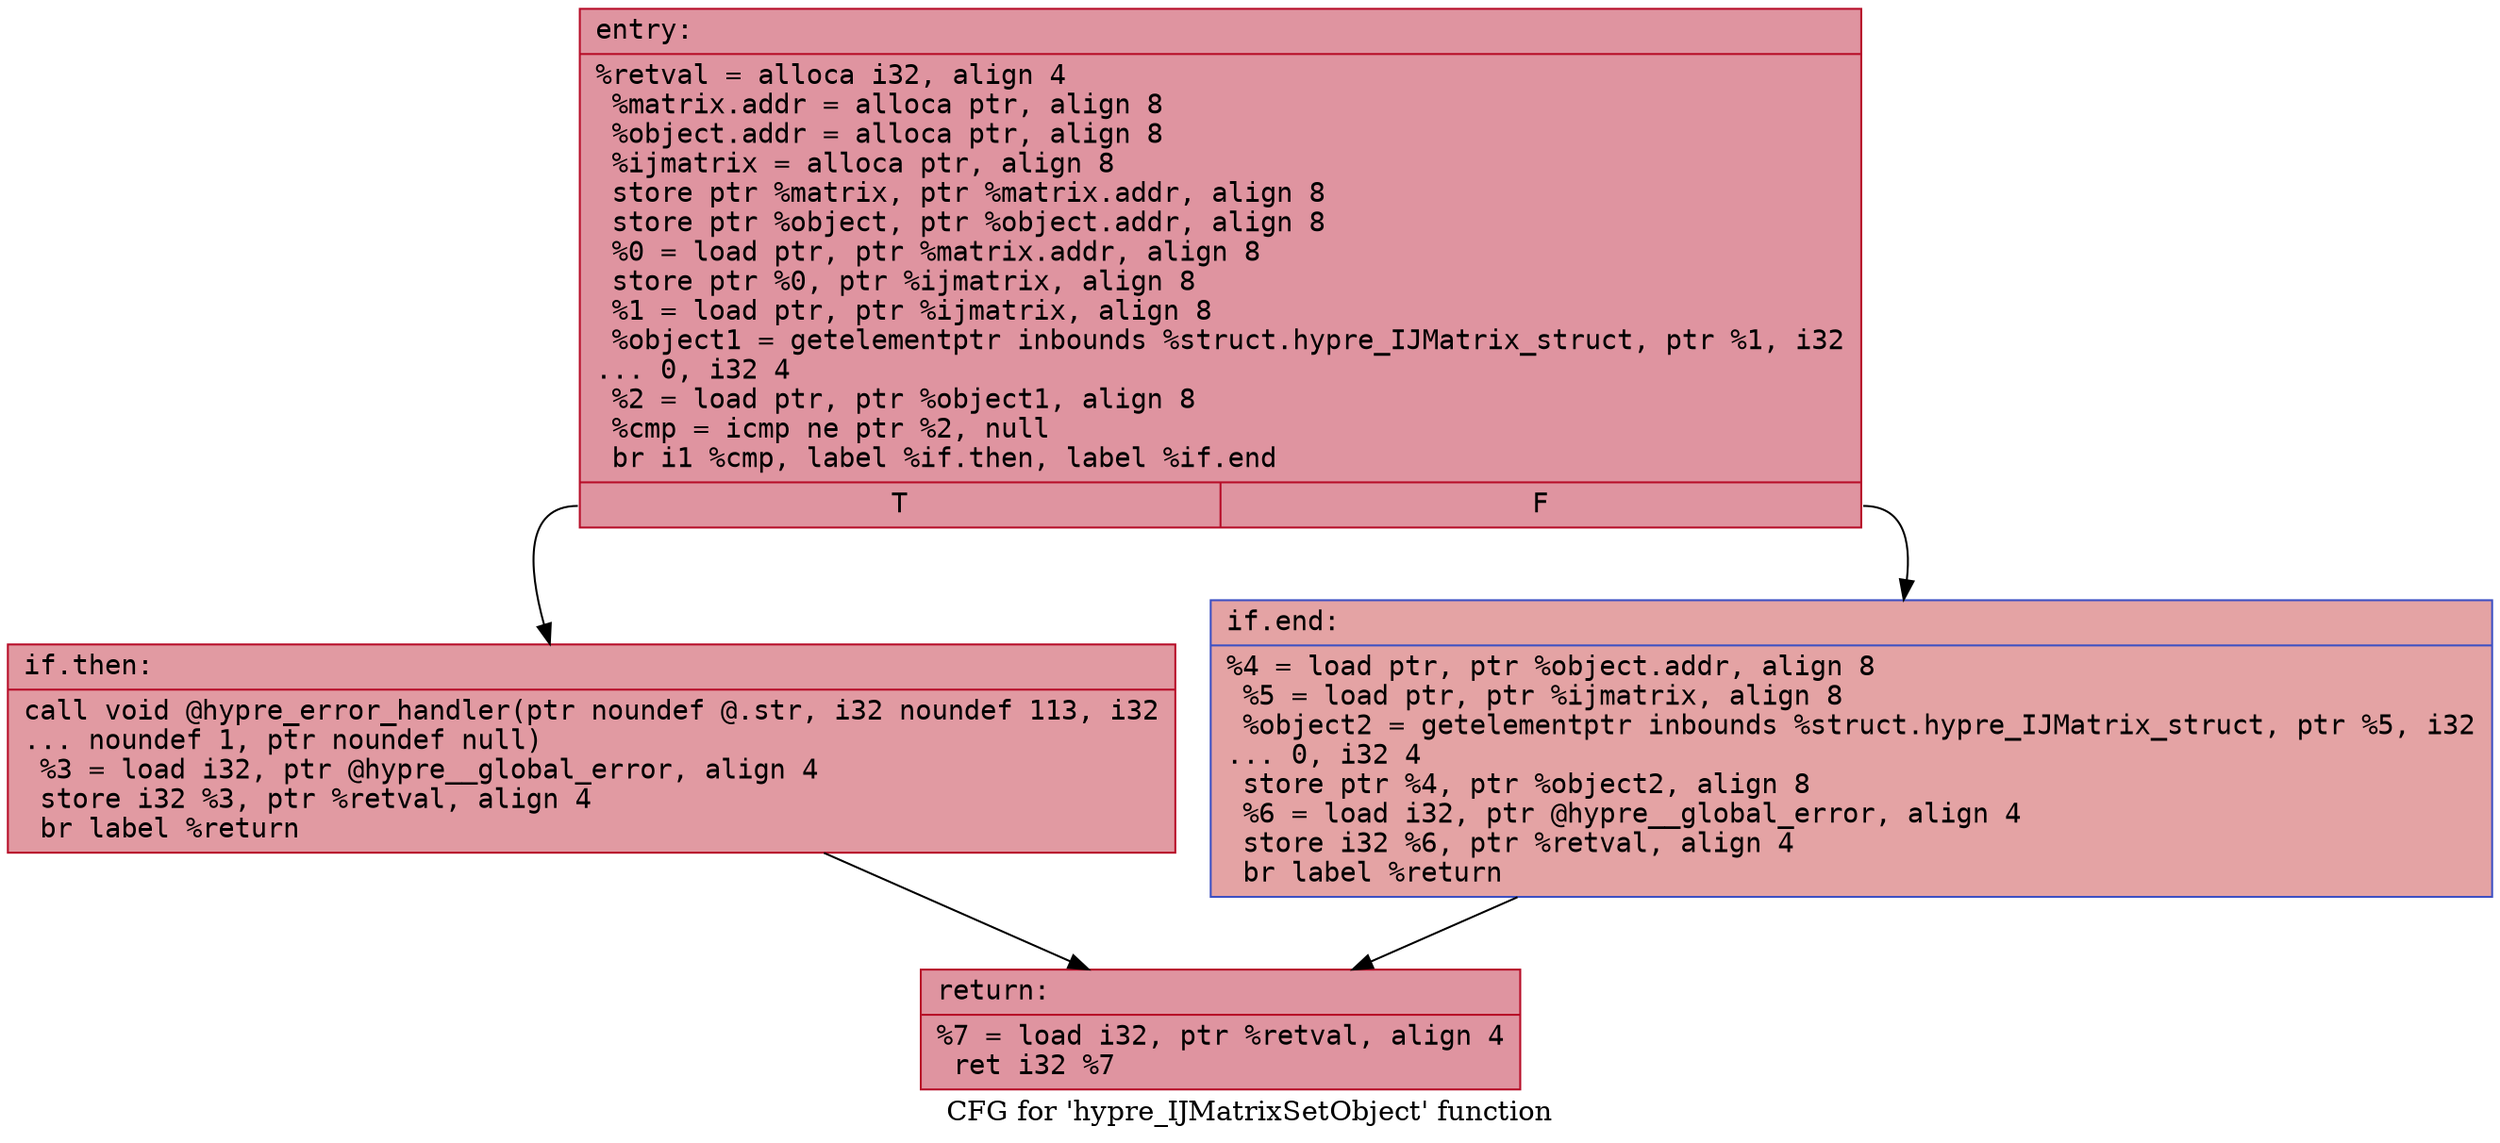 digraph "CFG for 'hypre_IJMatrixSetObject' function" {
	label="CFG for 'hypre_IJMatrixSetObject' function";

	Node0x556fa5248e20 [shape=record,color="#b70d28ff", style=filled, fillcolor="#b70d2870" fontname="Courier",label="{entry:\l|  %retval = alloca i32, align 4\l  %matrix.addr = alloca ptr, align 8\l  %object.addr = alloca ptr, align 8\l  %ijmatrix = alloca ptr, align 8\l  store ptr %matrix, ptr %matrix.addr, align 8\l  store ptr %object, ptr %object.addr, align 8\l  %0 = load ptr, ptr %matrix.addr, align 8\l  store ptr %0, ptr %ijmatrix, align 8\l  %1 = load ptr, ptr %ijmatrix, align 8\l  %object1 = getelementptr inbounds %struct.hypre_IJMatrix_struct, ptr %1, i32\l... 0, i32 4\l  %2 = load ptr, ptr %object1, align 8\l  %cmp = icmp ne ptr %2, null\l  br i1 %cmp, label %if.then, label %if.end\l|{<s0>T|<s1>F}}"];
	Node0x556fa5248e20:s0 -> Node0x556fa5249e00[tooltip="entry -> if.then\nProbability 62.50%" ];
	Node0x556fa5248e20:s1 -> Node0x556fa5249e70[tooltip="entry -> if.end\nProbability 37.50%" ];
	Node0x556fa5249e00 [shape=record,color="#b70d28ff", style=filled, fillcolor="#bb1b2c70" fontname="Courier",label="{if.then:\l|  call void @hypre_error_handler(ptr noundef @.str, i32 noundef 113, i32\l... noundef 1, ptr noundef null)\l  %3 = load i32, ptr @hypre__global_error, align 4\l  store i32 %3, ptr %retval, align 4\l  br label %return\l}"];
	Node0x556fa5249e00 -> Node0x556fa524a2d0[tooltip="if.then -> return\nProbability 100.00%" ];
	Node0x556fa5249e70 [shape=record,color="#3d50c3ff", style=filled, fillcolor="#c32e3170" fontname="Courier",label="{if.end:\l|  %4 = load ptr, ptr %object.addr, align 8\l  %5 = load ptr, ptr %ijmatrix, align 8\l  %object2 = getelementptr inbounds %struct.hypre_IJMatrix_struct, ptr %5, i32\l... 0, i32 4\l  store ptr %4, ptr %object2, align 8\l  %6 = load i32, ptr @hypre__global_error, align 4\l  store i32 %6, ptr %retval, align 4\l  br label %return\l}"];
	Node0x556fa5249e70 -> Node0x556fa524a2d0[tooltip="if.end -> return\nProbability 100.00%" ];
	Node0x556fa524a2d0 [shape=record,color="#b70d28ff", style=filled, fillcolor="#b70d2870" fontname="Courier",label="{return:\l|  %7 = load i32, ptr %retval, align 4\l  ret i32 %7\l}"];
}

